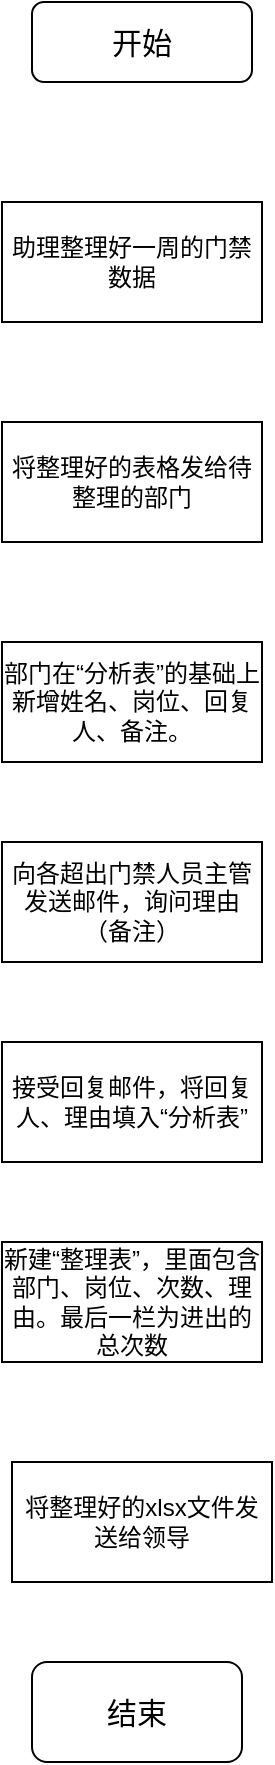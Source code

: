 <mxfile version="22.1.16" type="github">
  <diagram id="C5RBs43oDa-KdzZeNtuy" name="Page-1">
    <mxGraphModel dx="1050" dy="530" grid="1" gridSize="10" guides="1" tooltips="1" connect="1" arrows="1" fold="1" page="1" pageScale="1" pageWidth="3300" pageHeight="2339" math="0" shadow="0">
      <root>
        <mxCell id="WIyWlLk6GJQsqaUBKTNV-0" />
        <mxCell id="WIyWlLk6GJQsqaUBKTNV-1" parent="WIyWlLk6GJQsqaUBKTNV-0" />
        <mxCell id="Xz1nmAx9QvrgqzK91KpJ-3" value="&lt;font style=&quot;font-size: 15px;&quot;&gt;开始&lt;/font&gt;" style="rounded=1;whiteSpace=wrap;html=1;" parent="WIyWlLk6GJQsqaUBKTNV-1" vertex="1">
          <mxGeometry x="185" y="100" width="110" height="40" as="geometry" />
        </mxCell>
        <mxCell id="Xz1nmAx9QvrgqzK91KpJ-4" value="&lt;font style=&quot;font-size: 15px;&quot;&gt;结束&lt;/font&gt;" style="rounded=1;whiteSpace=wrap;html=1;" parent="WIyWlLk6GJQsqaUBKTNV-1" vertex="1">
          <mxGeometry x="185" y="930" width="105" height="50" as="geometry" />
        </mxCell>
        <mxCell id="Xz1nmAx9QvrgqzK91KpJ-5" value="助理整理好一周的门禁数据" style="rounded=0;whiteSpace=wrap;html=1;" parent="WIyWlLk6GJQsqaUBKTNV-1" vertex="1">
          <mxGeometry x="170" y="200" width="130" height="60" as="geometry" />
        </mxCell>
        <mxCell id="Xz1nmAx9QvrgqzK91KpJ-7" value="将整理好的表格发给待整理的部门" style="rounded=0;whiteSpace=wrap;html=1;" parent="WIyWlLk6GJQsqaUBKTNV-1" vertex="1">
          <mxGeometry x="170" y="310" width="130" height="60" as="geometry" />
        </mxCell>
        <mxCell id="Xz1nmAx9QvrgqzK91KpJ-9" value="部门在“分析表”的基础上新增姓名、岗位、回复人、备注。" style="rounded=0;whiteSpace=wrap;html=1;" parent="WIyWlLk6GJQsqaUBKTNV-1" vertex="1">
          <mxGeometry x="170" y="420" width="130" height="60" as="geometry" />
        </mxCell>
        <mxCell id="Xz1nmAx9QvrgqzK91KpJ-10" value="向各超出门禁人员主管发送邮件，询问理由（备注）" style="rounded=0;whiteSpace=wrap;html=1;" parent="WIyWlLk6GJQsqaUBKTNV-1" vertex="1">
          <mxGeometry x="170" y="520" width="130" height="60" as="geometry" />
        </mxCell>
        <mxCell id="Xz1nmAx9QvrgqzK91KpJ-11" value="接受回复邮件，将回复人、理由填入“分析表”" style="rounded=0;whiteSpace=wrap;html=1;" parent="WIyWlLk6GJQsqaUBKTNV-1" vertex="1">
          <mxGeometry x="170" y="620" width="130" height="60" as="geometry" />
        </mxCell>
        <mxCell id="SEK0KGETxBTAh0PKZT3X-0" value="新建“整理表”，里面包含部门、岗位、次数、理由。最后一栏为进出的总次数" style="rounded=0;whiteSpace=wrap;html=1;" vertex="1" parent="WIyWlLk6GJQsqaUBKTNV-1">
          <mxGeometry x="170" y="720" width="130" height="60" as="geometry" />
        </mxCell>
        <mxCell id="SEK0KGETxBTAh0PKZT3X-1" value="将整理好的xlsx文件发送给领导" style="rounded=0;whiteSpace=wrap;html=1;" vertex="1" parent="WIyWlLk6GJQsqaUBKTNV-1">
          <mxGeometry x="175" y="830" width="130" height="60" as="geometry" />
        </mxCell>
      </root>
    </mxGraphModel>
  </diagram>
</mxfile>
